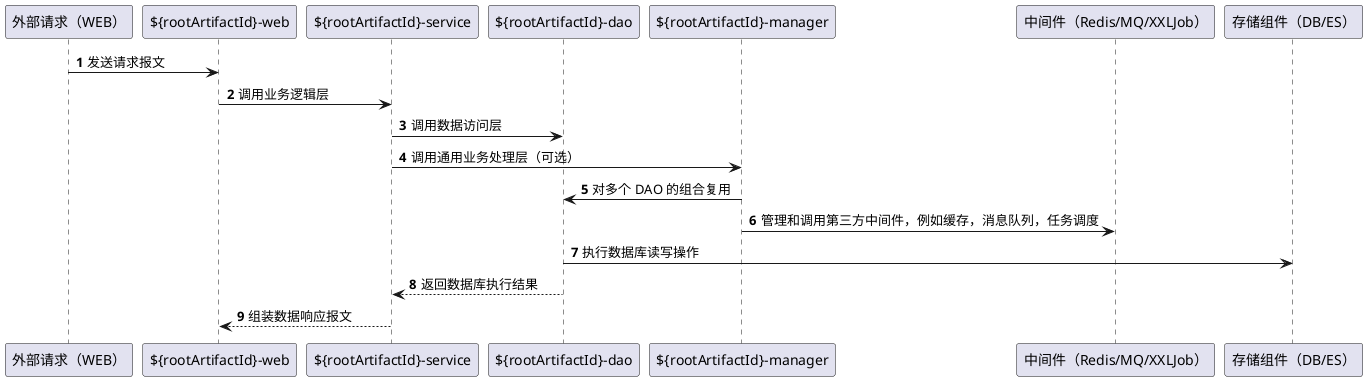 #set( $symbol_dollar = '$' )
@startuml "时序图"

autonumber

"外部请求（WEB）" -> "${rootArtifactId}-web": 发送请求报文
"${rootArtifactId}-web" -> "${rootArtifactId}-service": 调用业务逻辑层
"${rootArtifactId}-service" -> "${rootArtifactId}-dao": 调用数据访问层
"${rootArtifactId}-service" -> "${rootArtifactId}-manager": 调用通用业务处理层（可选）
"${rootArtifactId}-manager" -> "${rootArtifactId}-dao": 对多个 DAO 的组合复用
"${rootArtifactId}-manager" -> "中间件（Redis/MQ/XXLJob）": 管理和调用第三方中间件，例如缓存，消息队列，任务调度
"${rootArtifactId}-dao" -> "存储组件（DB/ES）": 执行数据库读写操作
"${rootArtifactId}-dao" --> "${rootArtifactId}-service": 返回数据库执行结果
"${rootArtifactId}-service" --> "${rootArtifactId}-web": 组装数据响应报文

@enduml
